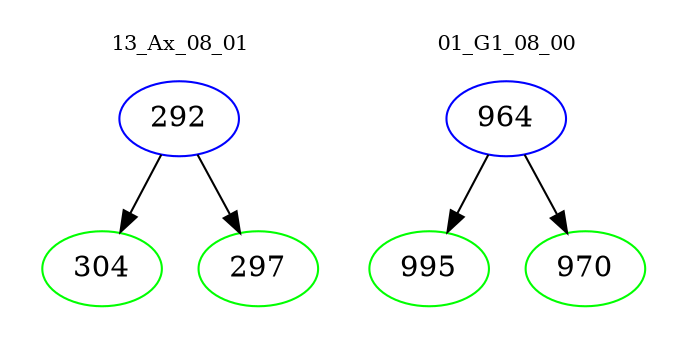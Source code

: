 digraph{
subgraph cluster_0 {
color = white
label = "13_Ax_08_01";
fontsize=10;
T0_292 [label="292", color="blue"]
T0_292 -> T0_304 [color="black"]
T0_304 [label="304", color="green"]
T0_292 -> T0_297 [color="black"]
T0_297 [label="297", color="green"]
}
subgraph cluster_1 {
color = white
label = "01_G1_08_00";
fontsize=10;
T1_964 [label="964", color="blue"]
T1_964 -> T1_995 [color="black"]
T1_995 [label="995", color="green"]
T1_964 -> T1_970 [color="black"]
T1_970 [label="970", color="green"]
}
}
